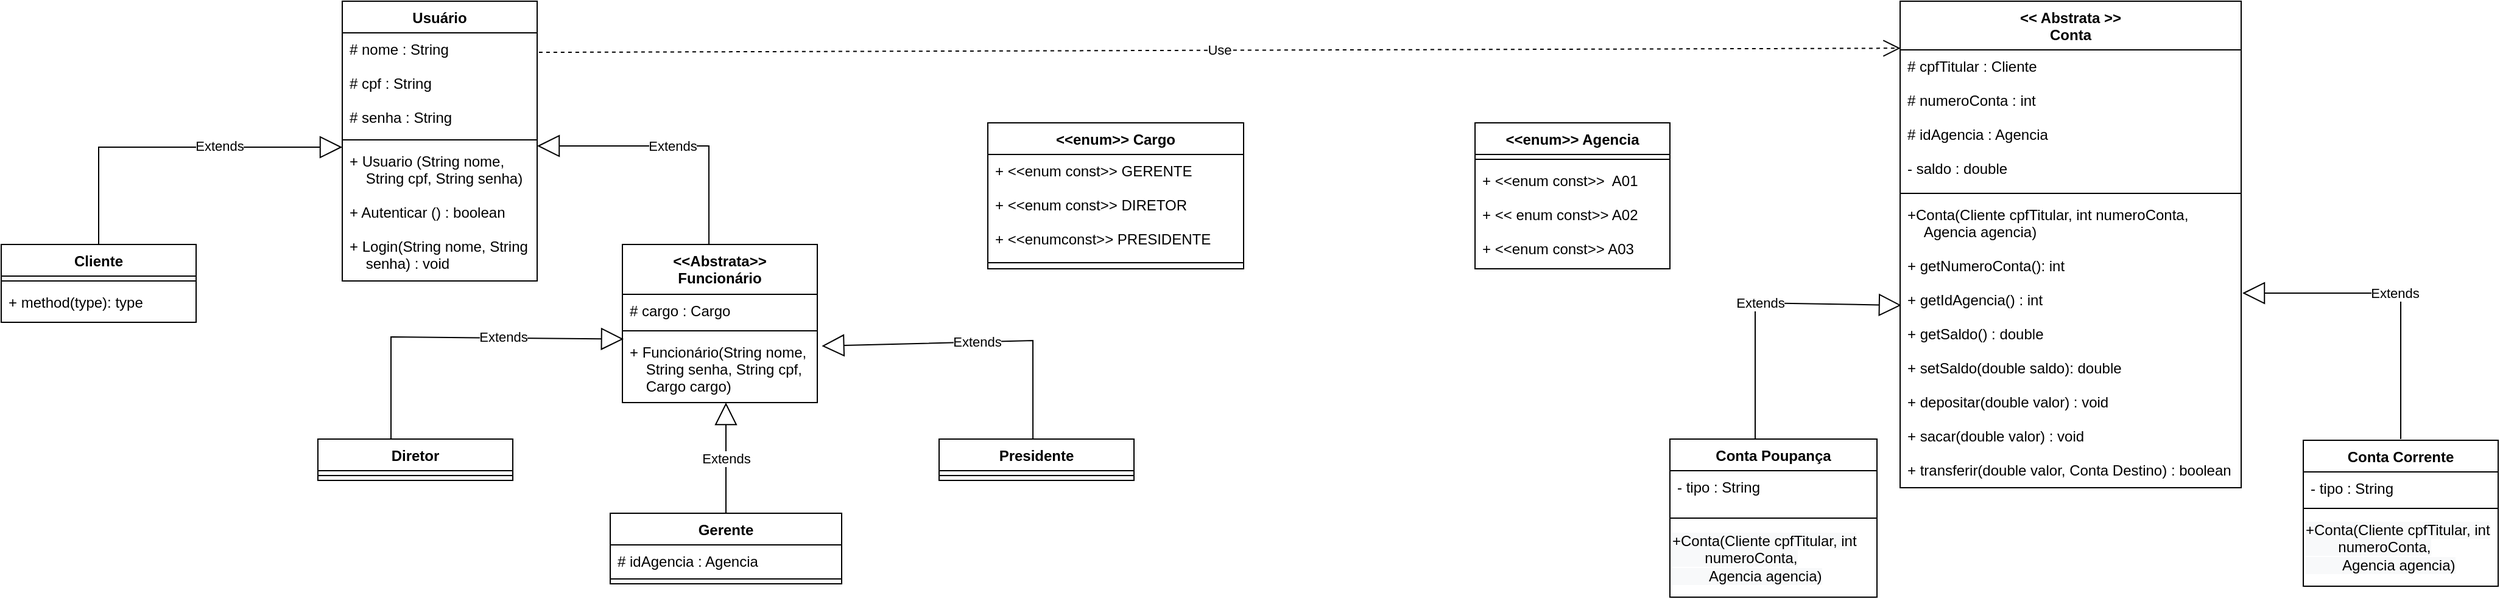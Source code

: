<mxfile version="17.4.6" type="device"><diagram id="kZCqGNmuo8AKYwqbFoGb" name="Page-1"><mxGraphModel dx="1019" dy="555" grid="1" gridSize="10" guides="1" tooltips="1" connect="1" arrows="1" fold="1" page="1" pageScale="1" pageWidth="3300" pageHeight="4681" math="0" shadow="0"><root><mxCell id="0"/><mxCell id="1" parent="0"/><mxCell id="7u5JEkKctAvSvsXOvSDs-1" value="Usuário" style="swimlane;fontStyle=1;align=center;verticalAlign=top;childLayout=stackLayout;horizontal=1;startSize=26;horizontalStack=0;resizeParent=1;resizeParentMax=0;resizeLast=0;collapsible=1;marginBottom=0;" parent="1" vertex="1"><mxGeometry x="330" y="40" width="160" height="230" as="geometry"/></mxCell><mxCell id="7u5JEkKctAvSvsXOvSDs-2" value="# nome : String&#10;&#10;# cpf : String&#10;&#10;# senha : String" style="text;strokeColor=none;fillColor=none;align=left;verticalAlign=top;spacingLeft=4;spacingRight=4;overflow=hidden;rotatable=0;points=[[0,0.5],[1,0.5]];portConstraint=eastwest;" parent="7u5JEkKctAvSvsXOvSDs-1" vertex="1"><mxGeometry y="26" width="160" height="84" as="geometry"/></mxCell><mxCell id="7u5JEkKctAvSvsXOvSDs-3" value="" style="line;strokeWidth=1;fillColor=none;align=left;verticalAlign=middle;spacingTop=-1;spacingLeft=3;spacingRight=3;rotatable=0;labelPosition=right;points=[];portConstraint=eastwest;" parent="7u5JEkKctAvSvsXOvSDs-1" vertex="1"><mxGeometry y="110" width="160" height="8" as="geometry"/></mxCell><mxCell id="7u5JEkKctAvSvsXOvSDs-4" value="+ Usuario (String nome, &#10;    String cpf, String senha)&#10;&#10;+ Autenticar () : boolean&#10;&#10;+ Login(String nome, String&#10;    senha) : void" style="text;strokeColor=none;fillColor=none;align=left;verticalAlign=top;spacingLeft=4;spacingRight=4;overflow=hidden;rotatable=0;points=[[0,0.5],[1,0.5]];portConstraint=eastwest;" parent="7u5JEkKctAvSvsXOvSDs-1" vertex="1"><mxGeometry y="118" width="160" height="112" as="geometry"/></mxCell><mxCell id="7u5JEkKctAvSvsXOvSDs-5" value="Cliente&#10;" style="swimlane;fontStyle=1;align=center;verticalAlign=top;childLayout=stackLayout;horizontal=1;startSize=26;horizontalStack=0;resizeParent=1;resizeParentMax=0;resizeLast=0;collapsible=1;marginBottom=0;" parent="1" vertex="1"><mxGeometry x="50" y="240" width="160" height="64" as="geometry"/></mxCell><mxCell id="7u5JEkKctAvSvsXOvSDs-7" value="" style="line;strokeWidth=1;fillColor=none;align=left;verticalAlign=middle;spacingTop=-1;spacingLeft=3;spacingRight=3;rotatable=0;labelPosition=right;points=[];portConstraint=eastwest;" parent="7u5JEkKctAvSvsXOvSDs-5" vertex="1"><mxGeometry y="26" width="160" height="8" as="geometry"/></mxCell><mxCell id="7u5JEkKctAvSvsXOvSDs-8" value="+ method(type): type" style="text;strokeColor=none;fillColor=none;align=left;verticalAlign=top;spacingLeft=4;spacingRight=4;overflow=hidden;rotatable=0;points=[[0,0.5],[1,0.5]];portConstraint=eastwest;" parent="7u5JEkKctAvSvsXOvSDs-5" vertex="1"><mxGeometry y="34" width="160" height="30" as="geometry"/></mxCell><mxCell id="7u5JEkKctAvSvsXOvSDs-9" value="&lt;&lt;Abstrata&gt;&gt; &#10;Funcionário" style="swimlane;fontStyle=1;align=center;verticalAlign=top;childLayout=stackLayout;horizontal=1;startSize=41;horizontalStack=0;resizeParent=1;resizeParentMax=0;resizeLast=0;collapsible=1;marginBottom=0;" parent="1" vertex="1"><mxGeometry x="560" y="240" width="160" height="130" as="geometry"/></mxCell><mxCell id="7u5JEkKctAvSvsXOvSDs-10" value="# cargo : Cargo" style="text;strokeColor=none;fillColor=none;align=left;verticalAlign=top;spacingLeft=4;spacingRight=4;overflow=hidden;rotatable=0;points=[[0,0.5],[1,0.5]];portConstraint=eastwest;" parent="7u5JEkKctAvSvsXOvSDs-9" vertex="1"><mxGeometry y="41" width="160" height="26" as="geometry"/></mxCell><mxCell id="7u5JEkKctAvSvsXOvSDs-11" value="" style="line;strokeWidth=1;fillColor=none;align=left;verticalAlign=middle;spacingTop=-1;spacingLeft=3;spacingRight=3;rotatable=0;labelPosition=right;points=[];portConstraint=eastwest;" parent="7u5JEkKctAvSvsXOvSDs-9" vertex="1"><mxGeometry y="67" width="160" height="8" as="geometry"/></mxCell><mxCell id="7u5JEkKctAvSvsXOvSDs-12" value="+ Funcionário(String nome,&#10;    String senha, String cpf,&#10;    Cargo cargo)" style="text;strokeColor=none;fillColor=none;align=left;verticalAlign=top;spacingLeft=4;spacingRight=4;overflow=hidden;rotatable=0;points=[[0,0.5],[1,0.5]];portConstraint=eastwest;" parent="7u5JEkKctAvSvsXOvSDs-9" vertex="1"><mxGeometry y="75" width="160" height="55" as="geometry"/></mxCell><mxCell id="7u5JEkKctAvSvsXOvSDs-13" value="Extends" style="endArrow=block;endSize=16;endFill=0;html=1;rounded=0;exitX=0.5;exitY=0;exitDx=0;exitDy=0;" parent="1" source="7u5JEkKctAvSvsXOvSDs-5" edge="1"><mxGeometry x="0.28" y="1" width="160" relative="1" as="geometry"><mxPoint x="340" y="250" as="sourcePoint"/><mxPoint x="330" y="160" as="targetPoint"/><Array as="points"><mxPoint x="130" y="160"/></Array><mxPoint as="offset"/></mxGeometry></mxCell><mxCell id="7u5JEkKctAvSvsXOvSDs-14" value="Extends" style="endArrow=block;endSize=16;endFill=0;html=1;rounded=0;exitX=0.444;exitY=0;exitDx=0;exitDy=0;exitPerimeter=0;" parent="1" source="7u5JEkKctAvSvsXOvSDs-9" edge="1"><mxGeometry width="160" relative="1" as="geometry"><mxPoint x="630" y="230" as="sourcePoint"/><mxPoint x="490" y="159" as="targetPoint"/><Array as="points"><mxPoint x="631" y="159"/></Array></mxGeometry></mxCell><mxCell id="7u5JEkKctAvSvsXOvSDs-15" value="Diretor" style="swimlane;fontStyle=1;align=center;verticalAlign=top;childLayout=stackLayout;horizontal=1;startSize=26;horizontalStack=0;resizeParent=1;resizeParentMax=0;resizeLast=0;collapsible=1;marginBottom=0;" parent="1" vertex="1"><mxGeometry x="310" y="400" width="160" height="34" as="geometry"/></mxCell><mxCell id="7u5JEkKctAvSvsXOvSDs-17" value="" style="line;strokeWidth=1;fillColor=none;align=left;verticalAlign=middle;spacingTop=-1;spacingLeft=3;spacingRight=3;rotatable=0;labelPosition=right;points=[];portConstraint=eastwest;" parent="7u5JEkKctAvSvsXOvSDs-15" vertex="1"><mxGeometry y="26" width="160" height="8" as="geometry"/></mxCell><mxCell id="7u5JEkKctAvSvsXOvSDs-19" value="Gerente" style="swimlane;fontStyle=1;align=center;verticalAlign=top;childLayout=stackLayout;horizontal=1;startSize=26;horizontalStack=0;resizeParent=1;resizeParentMax=0;resizeLast=0;collapsible=1;marginBottom=0;" parent="1" vertex="1"><mxGeometry x="550" y="461" width="190" height="58" as="geometry"/></mxCell><mxCell id="7u5JEkKctAvSvsXOvSDs-20" value="# idAgencia : Agencia" style="text;strokeColor=none;fillColor=none;align=left;verticalAlign=top;spacingLeft=4;spacingRight=4;overflow=hidden;rotatable=0;points=[[0,0.5],[1,0.5]];portConstraint=eastwest;" parent="7u5JEkKctAvSvsXOvSDs-19" vertex="1"><mxGeometry y="26" width="190" height="24" as="geometry"/></mxCell><mxCell id="7u5JEkKctAvSvsXOvSDs-21" value="" style="line;strokeWidth=1;fillColor=none;align=left;verticalAlign=middle;spacingTop=-1;spacingLeft=3;spacingRight=3;rotatable=0;labelPosition=right;points=[];portConstraint=eastwest;" parent="7u5JEkKctAvSvsXOvSDs-19" vertex="1"><mxGeometry y="50" width="190" height="8" as="geometry"/></mxCell><mxCell id="7u5JEkKctAvSvsXOvSDs-23" value="Presidente" style="swimlane;fontStyle=1;align=center;verticalAlign=top;childLayout=stackLayout;horizontal=1;startSize=26;horizontalStack=0;resizeParent=1;resizeParentMax=0;resizeLast=0;collapsible=1;marginBottom=0;" parent="1" vertex="1"><mxGeometry x="820" y="400" width="160" height="34" as="geometry"/></mxCell><mxCell id="7u5JEkKctAvSvsXOvSDs-25" value="" style="line;strokeWidth=1;fillColor=none;align=left;verticalAlign=middle;spacingTop=-1;spacingLeft=3;spacingRight=3;rotatable=0;labelPosition=right;points=[];portConstraint=eastwest;" parent="7u5JEkKctAvSvsXOvSDs-23" vertex="1"><mxGeometry y="26" width="160" height="8" as="geometry"/></mxCell><mxCell id="7u5JEkKctAvSvsXOvSDs-27" value="Extends" style="endArrow=block;endSize=16;endFill=0;html=1;rounded=0;exitX=0.5;exitY=0;exitDx=0;exitDy=0;entryX=0.006;entryY=0.051;entryDx=0;entryDy=0;entryPerimeter=0;" parent="1" target="7u5JEkKctAvSvsXOvSDs-12" edge="1"><mxGeometry x="0.28" y="1" width="160" relative="1" as="geometry"><mxPoint x="370" y="400" as="sourcePoint"/><mxPoint x="550" y="320" as="targetPoint"/><Array as="points"><mxPoint x="370" y="316"/></Array><mxPoint as="offset"/></mxGeometry></mxCell><mxCell id="7u5JEkKctAvSvsXOvSDs-30" value="Extends" style="endArrow=block;endSize=16;endFill=0;html=1;rounded=0;entryX=1.023;entryY=0.154;entryDx=0;entryDy=0;exitX=0.444;exitY=0;exitDx=0;exitDy=0;exitPerimeter=0;entryPerimeter=0;" parent="1" target="7u5JEkKctAvSvsXOvSDs-12" edge="1"><mxGeometry width="160" relative="1" as="geometry"><mxPoint x="897.04" y="400" as="sourcePoint"/><mxPoint x="756" y="319" as="targetPoint"/><Array as="points"><mxPoint x="897" y="319"/></Array></mxGeometry></mxCell><mxCell id="7u5JEkKctAvSvsXOvSDs-31" value="Extends" style="endArrow=block;endSize=16;endFill=0;html=1;rounded=0;exitX=0.5;exitY=0;exitDx=0;exitDy=0;" parent="1" source="7u5JEkKctAvSvsXOvSDs-19" edge="1"><mxGeometry width="160" relative="1" as="geometry"><mxPoint x="565" y="380" as="sourcePoint"/><mxPoint x="645" y="370" as="targetPoint"/></mxGeometry></mxCell><mxCell id="7u5JEkKctAvSvsXOvSDs-33" value="&lt;&lt; Abstrata &gt;&gt; &#10;Conta" style="swimlane;fontStyle=1;align=center;verticalAlign=top;childLayout=stackLayout;horizontal=1;startSize=40;horizontalStack=0;resizeParent=1;resizeParentMax=0;resizeLast=0;collapsible=1;marginBottom=0;" parent="1" vertex="1"><mxGeometry x="1609" y="40" width="280" height="400" as="geometry"/></mxCell><mxCell id="7u5JEkKctAvSvsXOvSDs-34" value="# cpfTitular : Cliente&#10;&#10;# numeroConta : int&#10;&#10;# idAgencia : Agencia&#10;&#10;- saldo : double" style="text;strokeColor=none;fillColor=none;align=left;verticalAlign=top;spacingLeft=4;spacingRight=4;overflow=hidden;rotatable=0;points=[[0,0.5],[1,0.5]];portConstraint=eastwest;" parent="7u5JEkKctAvSvsXOvSDs-33" vertex="1"><mxGeometry y="40" width="280" height="114" as="geometry"/></mxCell><mxCell id="7u5JEkKctAvSvsXOvSDs-35" value="" style="line;strokeWidth=1;fillColor=none;align=left;verticalAlign=middle;spacingTop=-1;spacingLeft=3;spacingRight=3;rotatable=0;labelPosition=right;points=[];portConstraint=eastwest;" parent="7u5JEkKctAvSvsXOvSDs-33" vertex="1"><mxGeometry y="154" width="280" height="8" as="geometry"/></mxCell><mxCell id="7u5JEkKctAvSvsXOvSDs-36" value="+Conta(Cliente cpfTitular, int numeroConta, &#10;    Agencia agencia)&#10;&#10;+ getNumeroConta(): int&#10;&#10;+ getIdAgencia() : int&#10;&#10;+ getSaldo() : double&#10;&#10;+ setSaldo(double saldo): double&#10;&#10;+ depositar(double valor) : void&#10;&#10;+ sacar(double valor) : void&#10;&#10;+ transferir(double valor, Conta Destino) : boolean" style="text;strokeColor=none;fillColor=none;align=left;verticalAlign=top;spacingLeft=4;spacingRight=4;overflow=hidden;rotatable=0;points=[[0,0.5],[1,0.5]];portConstraint=eastwest;" parent="7u5JEkKctAvSvsXOvSDs-33" vertex="1"><mxGeometry y="162" width="280" height="238" as="geometry"/></mxCell><mxCell id="7u5JEkKctAvSvsXOvSDs-37" value="Conta Corrente" style="swimlane;fontStyle=1;align=center;verticalAlign=top;childLayout=stackLayout;horizontal=1;startSize=26;horizontalStack=0;resizeParent=1;resizeParentMax=0;resizeLast=0;collapsible=1;marginBottom=0;" parent="1" vertex="1"><mxGeometry x="1940" y="401" width="160" height="120" as="geometry"/></mxCell><mxCell id="7u5JEkKctAvSvsXOvSDs-38" value="- tipo : String" style="text;strokeColor=none;fillColor=none;align=left;verticalAlign=top;spacingLeft=4;spacingRight=4;overflow=hidden;rotatable=0;points=[[0,0.5],[1,0.5]];portConstraint=eastwest;" parent="7u5JEkKctAvSvsXOvSDs-37" vertex="1"><mxGeometry y="26" width="160" height="26" as="geometry"/></mxCell><mxCell id="7u5JEkKctAvSvsXOvSDs-39" value="" style="line;strokeWidth=1;fillColor=none;align=left;verticalAlign=middle;spacingTop=-1;spacingLeft=3;spacingRight=3;rotatable=0;labelPosition=right;points=[];portConstraint=eastwest;" parent="7u5JEkKctAvSvsXOvSDs-37" vertex="1"><mxGeometry y="52" width="160" height="8" as="geometry"/></mxCell><mxCell id="zy3vgckfIGXPuqDRIKs--11" value="&lt;span style=&quot;color: rgb(0 , 0 , 0) ; font-family: &amp;#34;helvetica&amp;#34; ; font-size: 12px ; font-style: normal ; font-weight: 400 ; letter-spacing: normal ; text-align: left ; text-indent: 0px ; text-transform: none ; word-spacing: 0px ; background-color: rgb(248 , 249 , 250) ; display: inline ; float: none&quot;&gt;+Conta(Cliente cpfTitular, int &lt;span style=&quot;white-space: pre&quot;&gt;&#9;&lt;/span&gt;numeroConta,&lt;/span&gt;&lt;br style=&quot;padding: 0px ; margin: 0px ; color: rgb(0 , 0 , 0) ; font-family: &amp;#34;helvetica&amp;#34; ; font-size: 12px ; font-style: normal ; font-weight: 400 ; letter-spacing: normal ; text-align: left ; text-indent: 0px ; text-transform: none ; word-spacing: 0px ; background-color: rgb(248 , 249 , 250)&quot;&gt;&lt;span style=&quot;padding: 0px ; margin: 0px ; color: rgb(0 , 0 , 0) ; font-family: &amp;#34;helvetica&amp;#34; ; font-size: 12px ; font-style: normal ; font-weight: 400 ; letter-spacing: normal ; text-align: left ; text-indent: 0px ; text-transform: none ; word-spacing: 0px ; background-color: rgb(248 , 249 , 250)&quot;&gt;&amp;nbsp;&amp;nbsp;&amp;nbsp;&lt;span style=&quot;white-space: pre&quot;&gt;&#9;&lt;/span&gt;&amp;nbsp;&lt;/span&gt;&lt;span style=&quot;color: rgb(0 , 0 , 0) ; font-family: &amp;#34;helvetica&amp;#34; ; font-size: 12px ; font-style: normal ; font-weight: 400 ; letter-spacing: normal ; text-align: left ; text-indent: 0px ; text-transform: none ; word-spacing: 0px ; background-color: rgb(248 , 249 , 250) ; display: inline ; float: none&quot;&gt;Agencia agencia)&lt;/span&gt;" style="text;whiteSpace=wrap;html=1;" parent="7u5JEkKctAvSvsXOvSDs-37" vertex="1"><mxGeometry y="60" width="160" height="60" as="geometry"/></mxCell><mxCell id="7u5JEkKctAvSvsXOvSDs-41" value="Conta Poupança" style="swimlane;fontStyle=1;align=center;verticalAlign=top;childLayout=stackLayout;horizontal=1;startSize=26;horizontalStack=0;resizeParent=1;resizeParentMax=0;resizeLast=0;collapsible=1;marginBottom=0;" parent="1" vertex="1"><mxGeometry x="1420" y="400" width="170" height="130" as="geometry"/></mxCell><mxCell id="7u5JEkKctAvSvsXOvSDs-42" value="- tipo : String" style="text;strokeColor=none;fillColor=none;align=left;verticalAlign=top;spacingLeft=4;spacingRight=4;overflow=hidden;rotatable=0;points=[[0,0.5],[1,0.5]];portConstraint=eastwest;" parent="7u5JEkKctAvSvsXOvSDs-41" vertex="1"><mxGeometry y="26" width="170" height="34" as="geometry"/></mxCell><mxCell id="7u5JEkKctAvSvsXOvSDs-43" value="" style="line;strokeWidth=1;fillColor=none;align=left;verticalAlign=middle;spacingTop=-1;spacingLeft=3;spacingRight=3;rotatable=0;labelPosition=right;points=[];portConstraint=eastwest;" parent="7u5JEkKctAvSvsXOvSDs-41" vertex="1"><mxGeometry y="60" width="170" height="10" as="geometry"/></mxCell><mxCell id="zy3vgckfIGXPuqDRIKs--1" value="&lt;span style=&quot;color: rgb(0 , 0 , 0) ; font-family: &amp;#34;helvetica&amp;#34; ; font-size: 12px ; font-style: normal ; font-weight: 400 ; letter-spacing: normal ; text-align: left ; text-indent: 0px ; text-transform: none ; word-spacing: 0px ; background-color: rgb(248 , 249 , 250) ; display: inline ; float: none&quot;&gt;+Conta(Cliente cpfTitular, int &lt;span style=&quot;white-space: pre&quot;&gt;&#9;&lt;/span&gt;numeroConta,&lt;/span&gt;&lt;br style=&quot;padding: 0px ; margin: 0px ; color: rgb(0 , 0 , 0) ; font-family: &amp;#34;helvetica&amp;#34; ; font-size: 12px ; font-style: normal ; font-weight: 400 ; letter-spacing: normal ; text-align: left ; text-indent: 0px ; text-transform: none ; word-spacing: 0px ; background-color: rgb(248 , 249 , 250)&quot;&gt;&lt;span style=&quot;padding: 0px ; margin: 0px ; color: rgb(0 , 0 , 0) ; font-family: &amp;#34;helvetica&amp;#34; ; font-size: 12px ; font-style: normal ; font-weight: 400 ; letter-spacing: normal ; text-align: left ; text-indent: 0px ; text-transform: none ; word-spacing: 0px ; background-color: rgb(248 , 249 , 250)&quot;&gt;&amp;nbsp;&amp;nbsp;&amp;nbsp;&lt;span style=&quot;white-space: pre&quot;&gt;&#9;&lt;/span&gt;&amp;nbsp;&lt;/span&gt;&lt;span style=&quot;color: rgb(0 , 0 , 0) ; font-family: &amp;#34;helvetica&amp;#34; ; font-size: 12px ; font-style: normal ; font-weight: 400 ; letter-spacing: normal ; text-align: left ; text-indent: 0px ; text-transform: none ; word-spacing: 0px ; background-color: rgb(248 , 249 , 250) ; display: inline ; float: none&quot;&gt;Agencia agencia)&lt;/span&gt;" style="text;whiteSpace=wrap;html=1;" parent="7u5JEkKctAvSvsXOvSDs-41" vertex="1"><mxGeometry y="70" width="170" height="60" as="geometry"/></mxCell><mxCell id="7u5JEkKctAvSvsXOvSDs-46" value="Extends" style="endArrow=block;endSize=16;endFill=0;html=1;rounded=0;" parent="1" edge="1"><mxGeometry width="160" relative="1" as="geometry"><mxPoint x="2020" y="400" as="sourcePoint"/><mxPoint x="1890" y="280" as="targetPoint"/><Array as="points"><mxPoint x="2020" y="280"/></Array></mxGeometry></mxCell><mxCell id="7u5JEkKctAvSvsXOvSDs-47" value="Extends" style="endArrow=block;endSize=16;endFill=0;html=1;rounded=0;" parent="1" edge="1"><mxGeometry width="160" relative="1" as="geometry"><mxPoint x="1490" y="400" as="sourcePoint"/><mxPoint x="1610" y="290" as="targetPoint"/><Array as="points"><mxPoint x="1490" y="288"/></Array></mxGeometry></mxCell><mxCell id="7u5JEkKctAvSvsXOvSDs-48" value="&lt;&lt;enum&gt;&gt; Cargo" style="swimlane;fontStyle=1;align=center;verticalAlign=top;childLayout=stackLayout;horizontal=1;startSize=26;horizontalStack=0;resizeParent=1;resizeParentMax=0;resizeLast=0;collapsible=1;marginBottom=0;" parent="1" vertex="1"><mxGeometry x="860" y="140" width="210" height="120" as="geometry"/></mxCell><mxCell id="7u5JEkKctAvSvsXOvSDs-49" value="+ &lt;&lt;enum const&gt;&gt; GERENTE&#10;&#10;+ &lt;&lt;enum const&gt;&gt; DIRETOR&#10;&#10;+ &lt;&lt;enumconst&gt;&gt; PRESIDENTE" style="text;strokeColor=none;fillColor=none;align=left;verticalAlign=top;spacingLeft=4;spacingRight=4;overflow=hidden;rotatable=0;points=[[0,0.5],[1,0.5]];portConstraint=eastwest;" parent="7u5JEkKctAvSvsXOvSDs-48" vertex="1"><mxGeometry y="26" width="210" height="84" as="geometry"/></mxCell><mxCell id="7u5JEkKctAvSvsXOvSDs-50" value="" style="line;strokeWidth=1;fillColor=none;align=left;verticalAlign=middle;spacingTop=-1;spacingLeft=3;spacingRight=3;rotatable=0;labelPosition=right;points=[];portConstraint=eastwest;" parent="7u5JEkKctAvSvsXOvSDs-48" vertex="1"><mxGeometry y="110" width="210" height="10" as="geometry"/></mxCell><mxCell id="7u5JEkKctAvSvsXOvSDs-52" value="&lt;&lt;enum&gt;&gt; Agencia" style="swimlane;fontStyle=1;align=center;verticalAlign=top;childLayout=stackLayout;horizontal=1;startSize=26;horizontalStack=0;resizeParent=1;resizeParentMax=0;resizeLast=0;collapsible=1;marginBottom=0;" parent="1" vertex="1"><mxGeometry x="1260" y="140" width="160" height="120" as="geometry"/></mxCell><mxCell id="7u5JEkKctAvSvsXOvSDs-54" value="" style="line;strokeWidth=1;fillColor=none;align=left;verticalAlign=middle;spacingTop=-1;spacingLeft=3;spacingRight=3;rotatable=0;labelPosition=right;points=[];portConstraint=eastwest;" parent="7u5JEkKctAvSvsXOvSDs-52" vertex="1"><mxGeometry y="26" width="160" height="8" as="geometry"/></mxCell><mxCell id="7u5JEkKctAvSvsXOvSDs-53" value="+ &lt;&lt;enum const&gt;&gt;  A01&#10;&#10;+ &lt;&lt; enum const&gt;&gt; A02&#10;&#10;+ &lt;&lt;enum const&gt;&gt; A03" style="text;strokeColor=none;fillColor=none;align=left;verticalAlign=top;spacingLeft=4;spacingRight=4;overflow=hidden;rotatable=0;points=[[0,0.5],[1,0.5]];portConstraint=eastwest;" parent="7u5JEkKctAvSvsXOvSDs-52" vertex="1"><mxGeometry y="34" width="160" height="86" as="geometry"/></mxCell><mxCell id="WI3eZs5GpPFA-yr0mjHx-3" value="Use" style="endArrow=open;endSize=12;dashed=1;html=1;rounded=0;exitX=1.009;exitY=0.191;exitDx=0;exitDy=0;exitPerimeter=0;entryX=0.001;entryY=-0.012;entryDx=0;entryDy=0;entryPerimeter=0;" edge="1" parent="1" source="7u5JEkKctAvSvsXOvSDs-2" target="7u5JEkKctAvSvsXOvSDs-34"><mxGeometry width="160" relative="1" as="geometry"><mxPoint x="880" y="80" as="sourcePoint"/><mxPoint x="1250" y="80" as="targetPoint"/></mxGeometry></mxCell></root></mxGraphModel></diagram></mxfile>